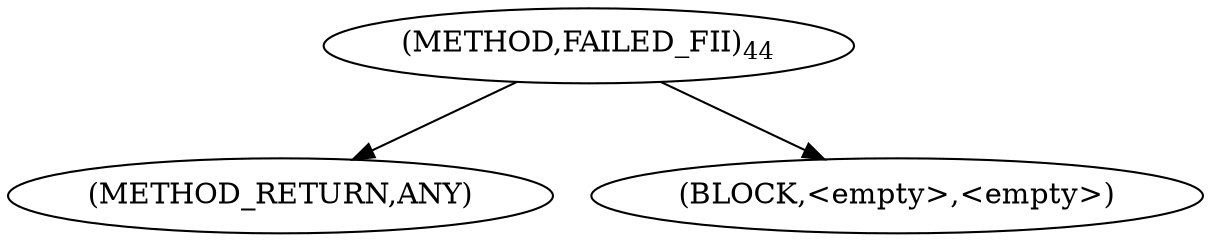 digraph "FAILED_FII" {  
"100802" [label = <(METHOD,FAILED_FII)<SUB>44</SUB>> ]
"100803" [label = <(METHOD_RETURN,ANY)> ]
"100804" [label = <(BLOCK,&lt;empty&gt;,&lt;empty&gt;)> ]
  "100802" -> "100803" 
  "100802" -> "100804" 
}
